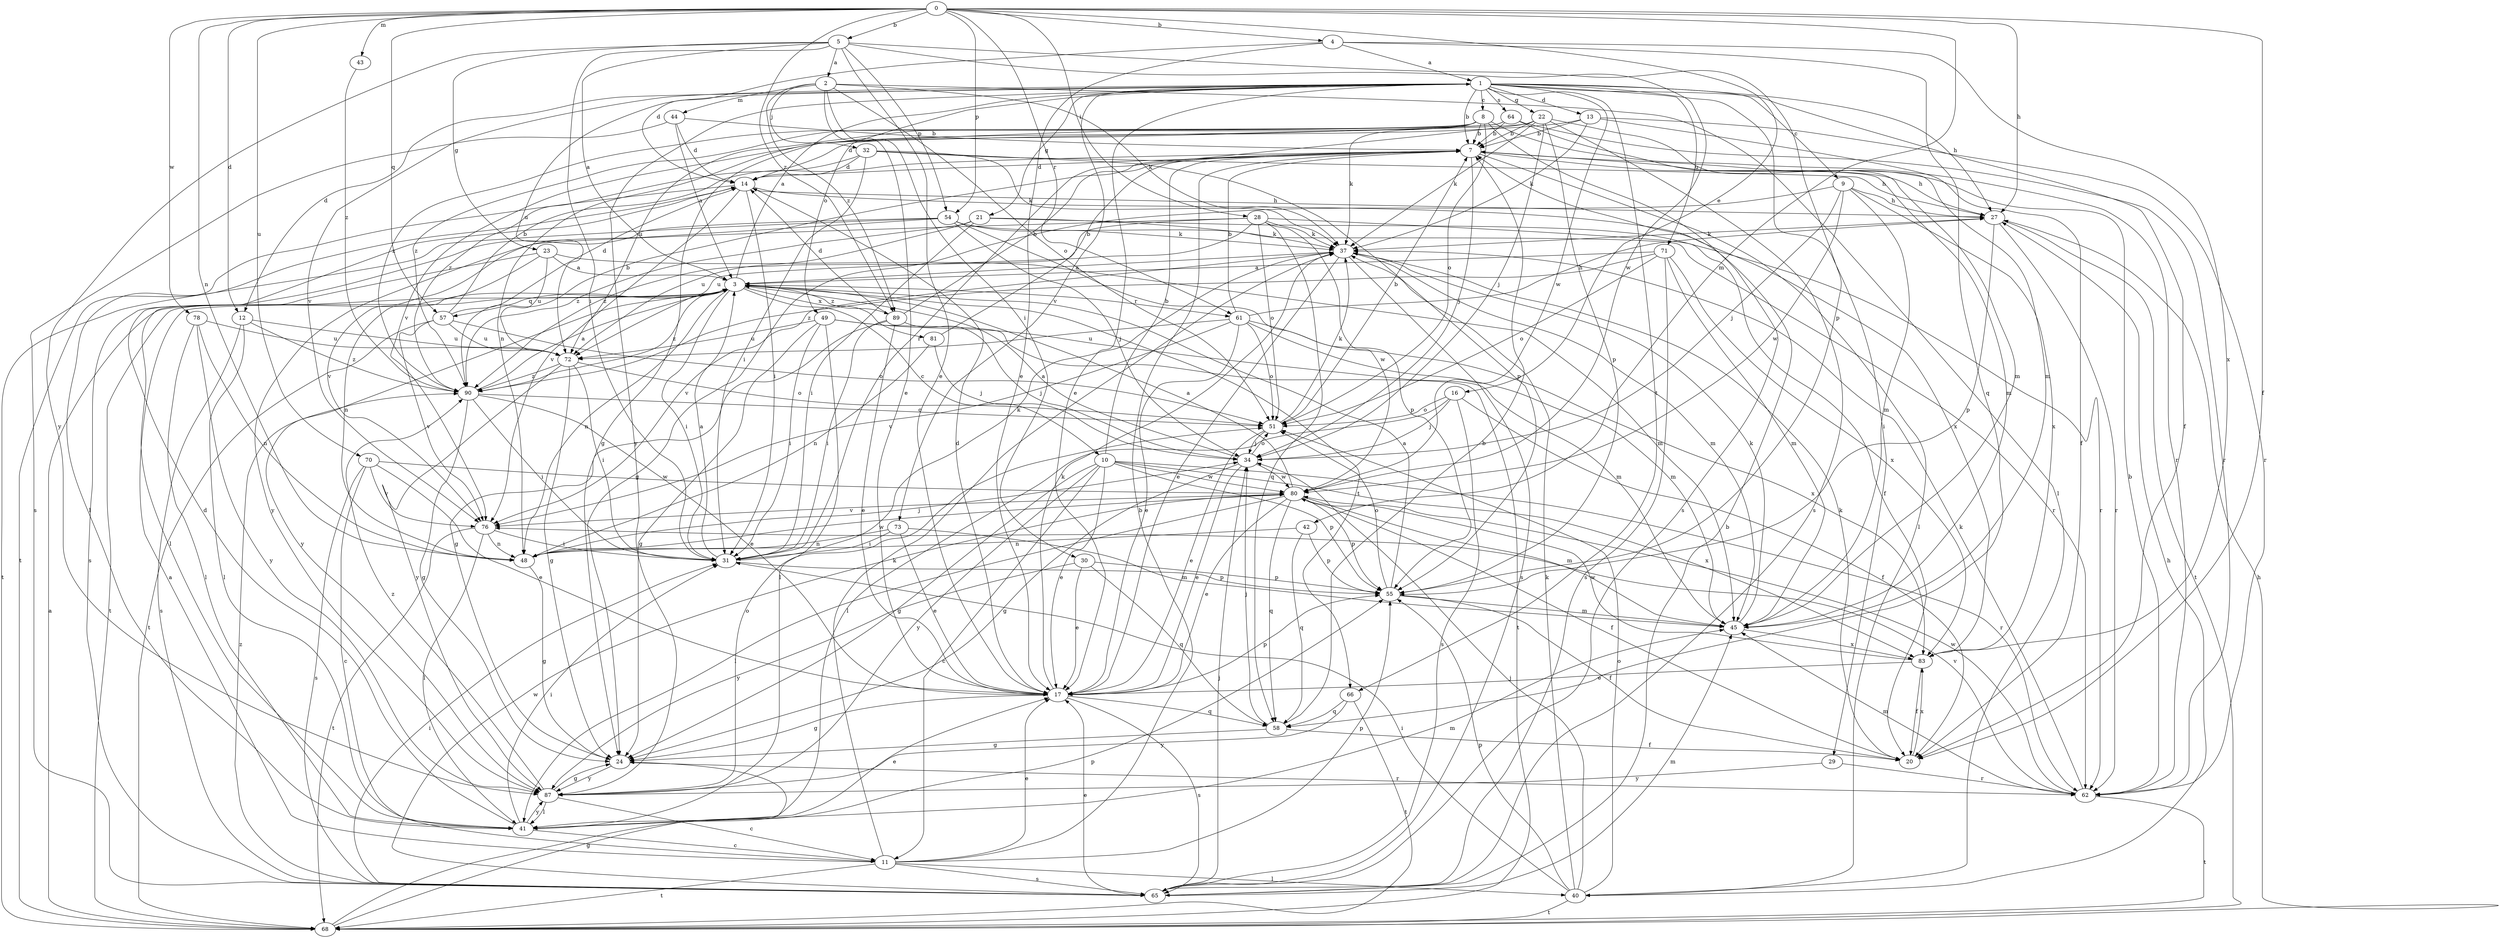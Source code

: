 strict digraph  {
0;
1;
2;
3;
4;
5;
7;
8;
9;
10;
11;
12;
13;
14;
16;
17;
20;
21;
22;
23;
24;
27;
28;
29;
30;
31;
32;
34;
37;
40;
41;
42;
43;
44;
45;
48;
49;
51;
54;
55;
57;
58;
61;
62;
64;
65;
66;
68;
70;
71;
72;
73;
76;
78;
80;
81;
83;
87;
89;
90;
0 -> 4  [label=b];
0 -> 5  [label=b];
0 -> 12  [label=d];
0 -> 16  [label=e];
0 -> 20  [label=f];
0 -> 27  [label=h];
0 -> 28  [label=i];
0 -> 42  [label=m];
0 -> 43  [label=m];
0 -> 48  [label=n];
0 -> 54  [label=p];
0 -> 57  [label=q];
0 -> 61  [label=r];
0 -> 70  [label=u];
0 -> 78  [label=w];
0 -> 89  [label=z];
1 -> 7  [label=b];
1 -> 8  [label=c];
1 -> 9  [label=c];
1 -> 12  [label=d];
1 -> 13  [label=d];
1 -> 17  [label=e];
1 -> 20  [label=f];
1 -> 21  [label=g];
1 -> 22  [label=g];
1 -> 27  [label=h];
1 -> 29  [label=i];
1 -> 49  [label=o];
1 -> 64  [label=s];
1 -> 66  [label=t];
1 -> 71  [label=u];
1 -> 72  [label=u];
1 -> 73  [label=v];
1 -> 76  [label=v];
1 -> 80  [label=w];
1 -> 87  [label=y];
2 -> 17  [label=e];
2 -> 30  [label=i];
2 -> 32  [label=j];
2 -> 37  [label=k];
2 -> 40  [label=l];
2 -> 44  [label=m];
2 -> 51  [label=o];
2 -> 89  [label=z];
3 -> 1  [label=a];
3 -> 10  [label=c];
3 -> 31  [label=i];
3 -> 48  [label=n];
3 -> 57  [label=q];
3 -> 61  [label=r];
3 -> 66  [label=t];
3 -> 68  [label=t];
3 -> 81  [label=x];
3 -> 87  [label=y];
3 -> 89  [label=z];
3 -> 90  [label=z];
4 -> 1  [label=a];
4 -> 14  [label=d];
4 -> 17  [label=e];
4 -> 58  [label=q];
4 -> 83  [label=x];
5 -> 2  [label=a];
5 -> 3  [label=a];
5 -> 17  [label=e];
5 -> 23  [label=g];
5 -> 31  [label=i];
5 -> 54  [label=p];
5 -> 55  [label=p];
5 -> 80  [label=w];
5 -> 87  [label=y];
7 -> 14  [label=d];
7 -> 27  [label=h];
7 -> 34  [label=j];
7 -> 40  [label=l];
7 -> 45  [label=m];
8 -> 7  [label=b];
8 -> 24  [label=g];
8 -> 37  [label=k];
8 -> 51  [label=o];
8 -> 62  [label=r];
8 -> 65  [label=s];
8 -> 72  [label=u];
8 -> 90  [label=z];
9 -> 24  [label=g];
9 -> 27  [label=h];
9 -> 34  [label=j];
9 -> 45  [label=m];
9 -> 80  [label=w];
9 -> 83  [label=x];
10 -> 7  [label=b];
10 -> 11  [label=c];
10 -> 17  [label=e];
10 -> 24  [label=g];
10 -> 55  [label=p];
10 -> 62  [label=r];
10 -> 80  [label=w];
10 -> 83  [label=x];
10 -> 87  [label=y];
11 -> 3  [label=a];
11 -> 7  [label=b];
11 -> 17  [label=e];
11 -> 37  [label=k];
11 -> 40  [label=l];
11 -> 55  [label=p];
11 -> 65  [label=s];
11 -> 68  [label=t];
12 -> 41  [label=l];
12 -> 65  [label=s];
12 -> 72  [label=u];
12 -> 90  [label=z];
13 -> 7  [label=b];
13 -> 20  [label=f];
13 -> 37  [label=k];
13 -> 62  [label=r];
13 -> 76  [label=v];
14 -> 27  [label=h];
14 -> 31  [label=i];
14 -> 41  [label=l];
14 -> 68  [label=t];
14 -> 76  [label=v];
14 -> 83  [label=x];
16 -> 20  [label=f];
16 -> 34  [label=j];
16 -> 41  [label=l];
16 -> 51  [label=o];
16 -> 65  [label=s];
17 -> 14  [label=d];
17 -> 24  [label=g];
17 -> 37  [label=k];
17 -> 55  [label=p];
17 -> 58  [label=q];
17 -> 65  [label=s];
20 -> 37  [label=k];
20 -> 83  [label=x];
21 -> 31  [label=i];
21 -> 37  [label=k];
21 -> 62  [label=r];
21 -> 72  [label=u];
21 -> 90  [label=z];
22 -> 7  [label=b];
22 -> 31  [label=i];
22 -> 34  [label=j];
22 -> 37  [label=k];
22 -> 45  [label=m];
22 -> 48  [label=n];
22 -> 55  [label=p];
22 -> 65  [label=s];
23 -> 3  [label=a];
23 -> 41  [label=l];
23 -> 45  [label=m];
23 -> 48  [label=n];
23 -> 72  [label=u];
24 -> 62  [label=r];
24 -> 87  [label=y];
27 -> 37  [label=k];
27 -> 55  [label=p];
27 -> 62  [label=r];
27 -> 68  [label=t];
28 -> 20  [label=f];
28 -> 37  [label=k];
28 -> 51  [label=o];
28 -> 58  [label=q];
28 -> 72  [label=u];
28 -> 80  [label=w];
28 -> 87  [label=y];
28 -> 90  [label=z];
29 -> 62  [label=r];
29 -> 87  [label=y];
30 -> 17  [label=e];
30 -> 55  [label=p];
30 -> 58  [label=q];
30 -> 87  [label=y];
31 -> 3  [label=a];
31 -> 37  [label=k];
31 -> 55  [label=p];
32 -> 14  [label=d];
32 -> 27  [label=h];
32 -> 31  [label=i];
32 -> 37  [label=k];
32 -> 55  [label=p];
32 -> 90  [label=z];
34 -> 3  [label=a];
34 -> 17  [label=e];
34 -> 24  [label=g];
34 -> 51  [label=o];
34 -> 80  [label=w];
37 -> 3  [label=a];
37 -> 17  [label=e];
37 -> 45  [label=m];
37 -> 65  [label=s];
37 -> 76  [label=v];
40 -> 27  [label=h];
40 -> 31  [label=i];
40 -> 34  [label=j];
40 -> 37  [label=k];
40 -> 51  [label=o];
40 -> 55  [label=p];
40 -> 68  [label=t];
41 -> 11  [label=c];
41 -> 14  [label=d];
41 -> 17  [label=e];
41 -> 31  [label=i];
41 -> 45  [label=m];
41 -> 87  [label=y];
42 -> 48  [label=n];
42 -> 55  [label=p];
42 -> 58  [label=q];
43 -> 90  [label=z];
44 -> 3  [label=a];
44 -> 7  [label=b];
44 -> 14  [label=d];
44 -> 65  [label=s];
45 -> 37  [label=k];
45 -> 83  [label=x];
48 -> 24  [label=g];
48 -> 34  [label=j];
48 -> 80  [label=w];
49 -> 24  [label=g];
49 -> 31  [label=i];
49 -> 41  [label=l];
49 -> 45  [label=m];
49 -> 68  [label=t];
49 -> 72  [label=u];
51 -> 7  [label=b];
51 -> 17  [label=e];
51 -> 34  [label=j];
51 -> 37  [label=k];
54 -> 34  [label=j];
54 -> 37  [label=k];
54 -> 55  [label=p];
54 -> 62  [label=r];
54 -> 65  [label=s];
54 -> 68  [label=t];
54 -> 76  [label=v];
55 -> 3  [label=a];
55 -> 20  [label=f];
55 -> 45  [label=m];
55 -> 51  [label=o];
57 -> 7  [label=b];
57 -> 14  [label=d];
57 -> 51  [label=o];
57 -> 68  [label=t];
57 -> 72  [label=u];
57 -> 76  [label=v];
58 -> 7  [label=b];
58 -> 20  [label=f];
58 -> 24  [label=g];
58 -> 34  [label=j];
61 -> 7  [label=b];
61 -> 17  [label=e];
61 -> 27  [label=h];
61 -> 45  [label=m];
61 -> 51  [label=o];
61 -> 72  [label=u];
61 -> 76  [label=v];
61 -> 83  [label=x];
62 -> 7  [label=b];
62 -> 37  [label=k];
62 -> 45  [label=m];
62 -> 68  [label=t];
62 -> 76  [label=v];
62 -> 80  [label=w];
64 -> 7  [label=b];
64 -> 14  [label=d];
64 -> 45  [label=m];
64 -> 62  [label=r];
64 -> 90  [label=z];
65 -> 7  [label=b];
65 -> 17  [label=e];
65 -> 31  [label=i];
65 -> 34  [label=j];
65 -> 45  [label=m];
65 -> 80  [label=w];
65 -> 90  [label=z];
66 -> 58  [label=q];
66 -> 68  [label=t];
66 -> 87  [label=y];
68 -> 3  [label=a];
68 -> 24  [label=g];
68 -> 27  [label=h];
68 -> 55  [label=p];
70 -> 11  [label=c];
70 -> 17  [label=e];
70 -> 65  [label=s];
70 -> 76  [label=v];
70 -> 80  [label=w];
71 -> 3  [label=a];
71 -> 45  [label=m];
71 -> 51  [label=o];
71 -> 65  [label=s];
71 -> 83  [label=x];
71 -> 90  [label=z];
72 -> 24  [label=g];
72 -> 31  [label=i];
72 -> 51  [label=o];
72 -> 87  [label=y];
72 -> 90  [label=z];
73 -> 17  [label=e];
73 -> 31  [label=i];
73 -> 45  [label=m];
73 -> 48  [label=n];
76 -> 31  [label=i];
76 -> 41  [label=l];
76 -> 48  [label=n];
76 -> 68  [label=t];
78 -> 41  [label=l];
78 -> 48  [label=n];
78 -> 72  [label=u];
78 -> 87  [label=y];
80 -> 3  [label=a];
80 -> 17  [label=e];
80 -> 20  [label=f];
80 -> 41  [label=l];
80 -> 45  [label=m];
80 -> 55  [label=p];
80 -> 58  [label=q];
80 -> 76  [label=v];
81 -> 7  [label=b];
81 -> 34  [label=j];
81 -> 48  [label=n];
83 -> 17  [label=e];
83 -> 20  [label=f];
83 -> 80  [label=w];
87 -> 11  [label=c];
87 -> 24  [label=g];
87 -> 41  [label=l];
87 -> 51  [label=o];
87 -> 90  [label=z];
89 -> 7  [label=b];
89 -> 14  [label=d];
89 -> 17  [label=e];
89 -> 24  [label=g];
89 -> 31  [label=i];
89 -> 34  [label=j];
90 -> 3  [label=a];
90 -> 7  [label=b];
90 -> 17  [label=e];
90 -> 24  [label=g];
90 -> 31  [label=i];
90 -> 51  [label=o];
}

